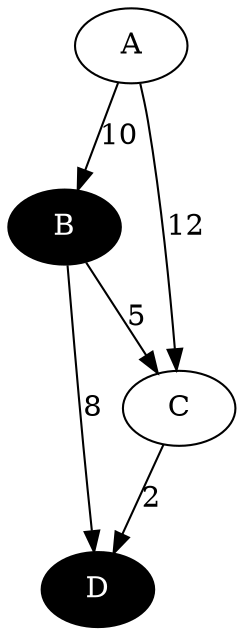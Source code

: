 digraph SLETTMyNet {
    B [style = filled;fillcolor = black;fontcolor = white;];
    D [style = filled;fillcolor = black;fontcolor = white;];
    A -> B [label = 10;];
    A -> C [label = 12;];
    B -> C [label = 5;];
    B -> D [label = 8;];
    C -> D [label = 2;];
}